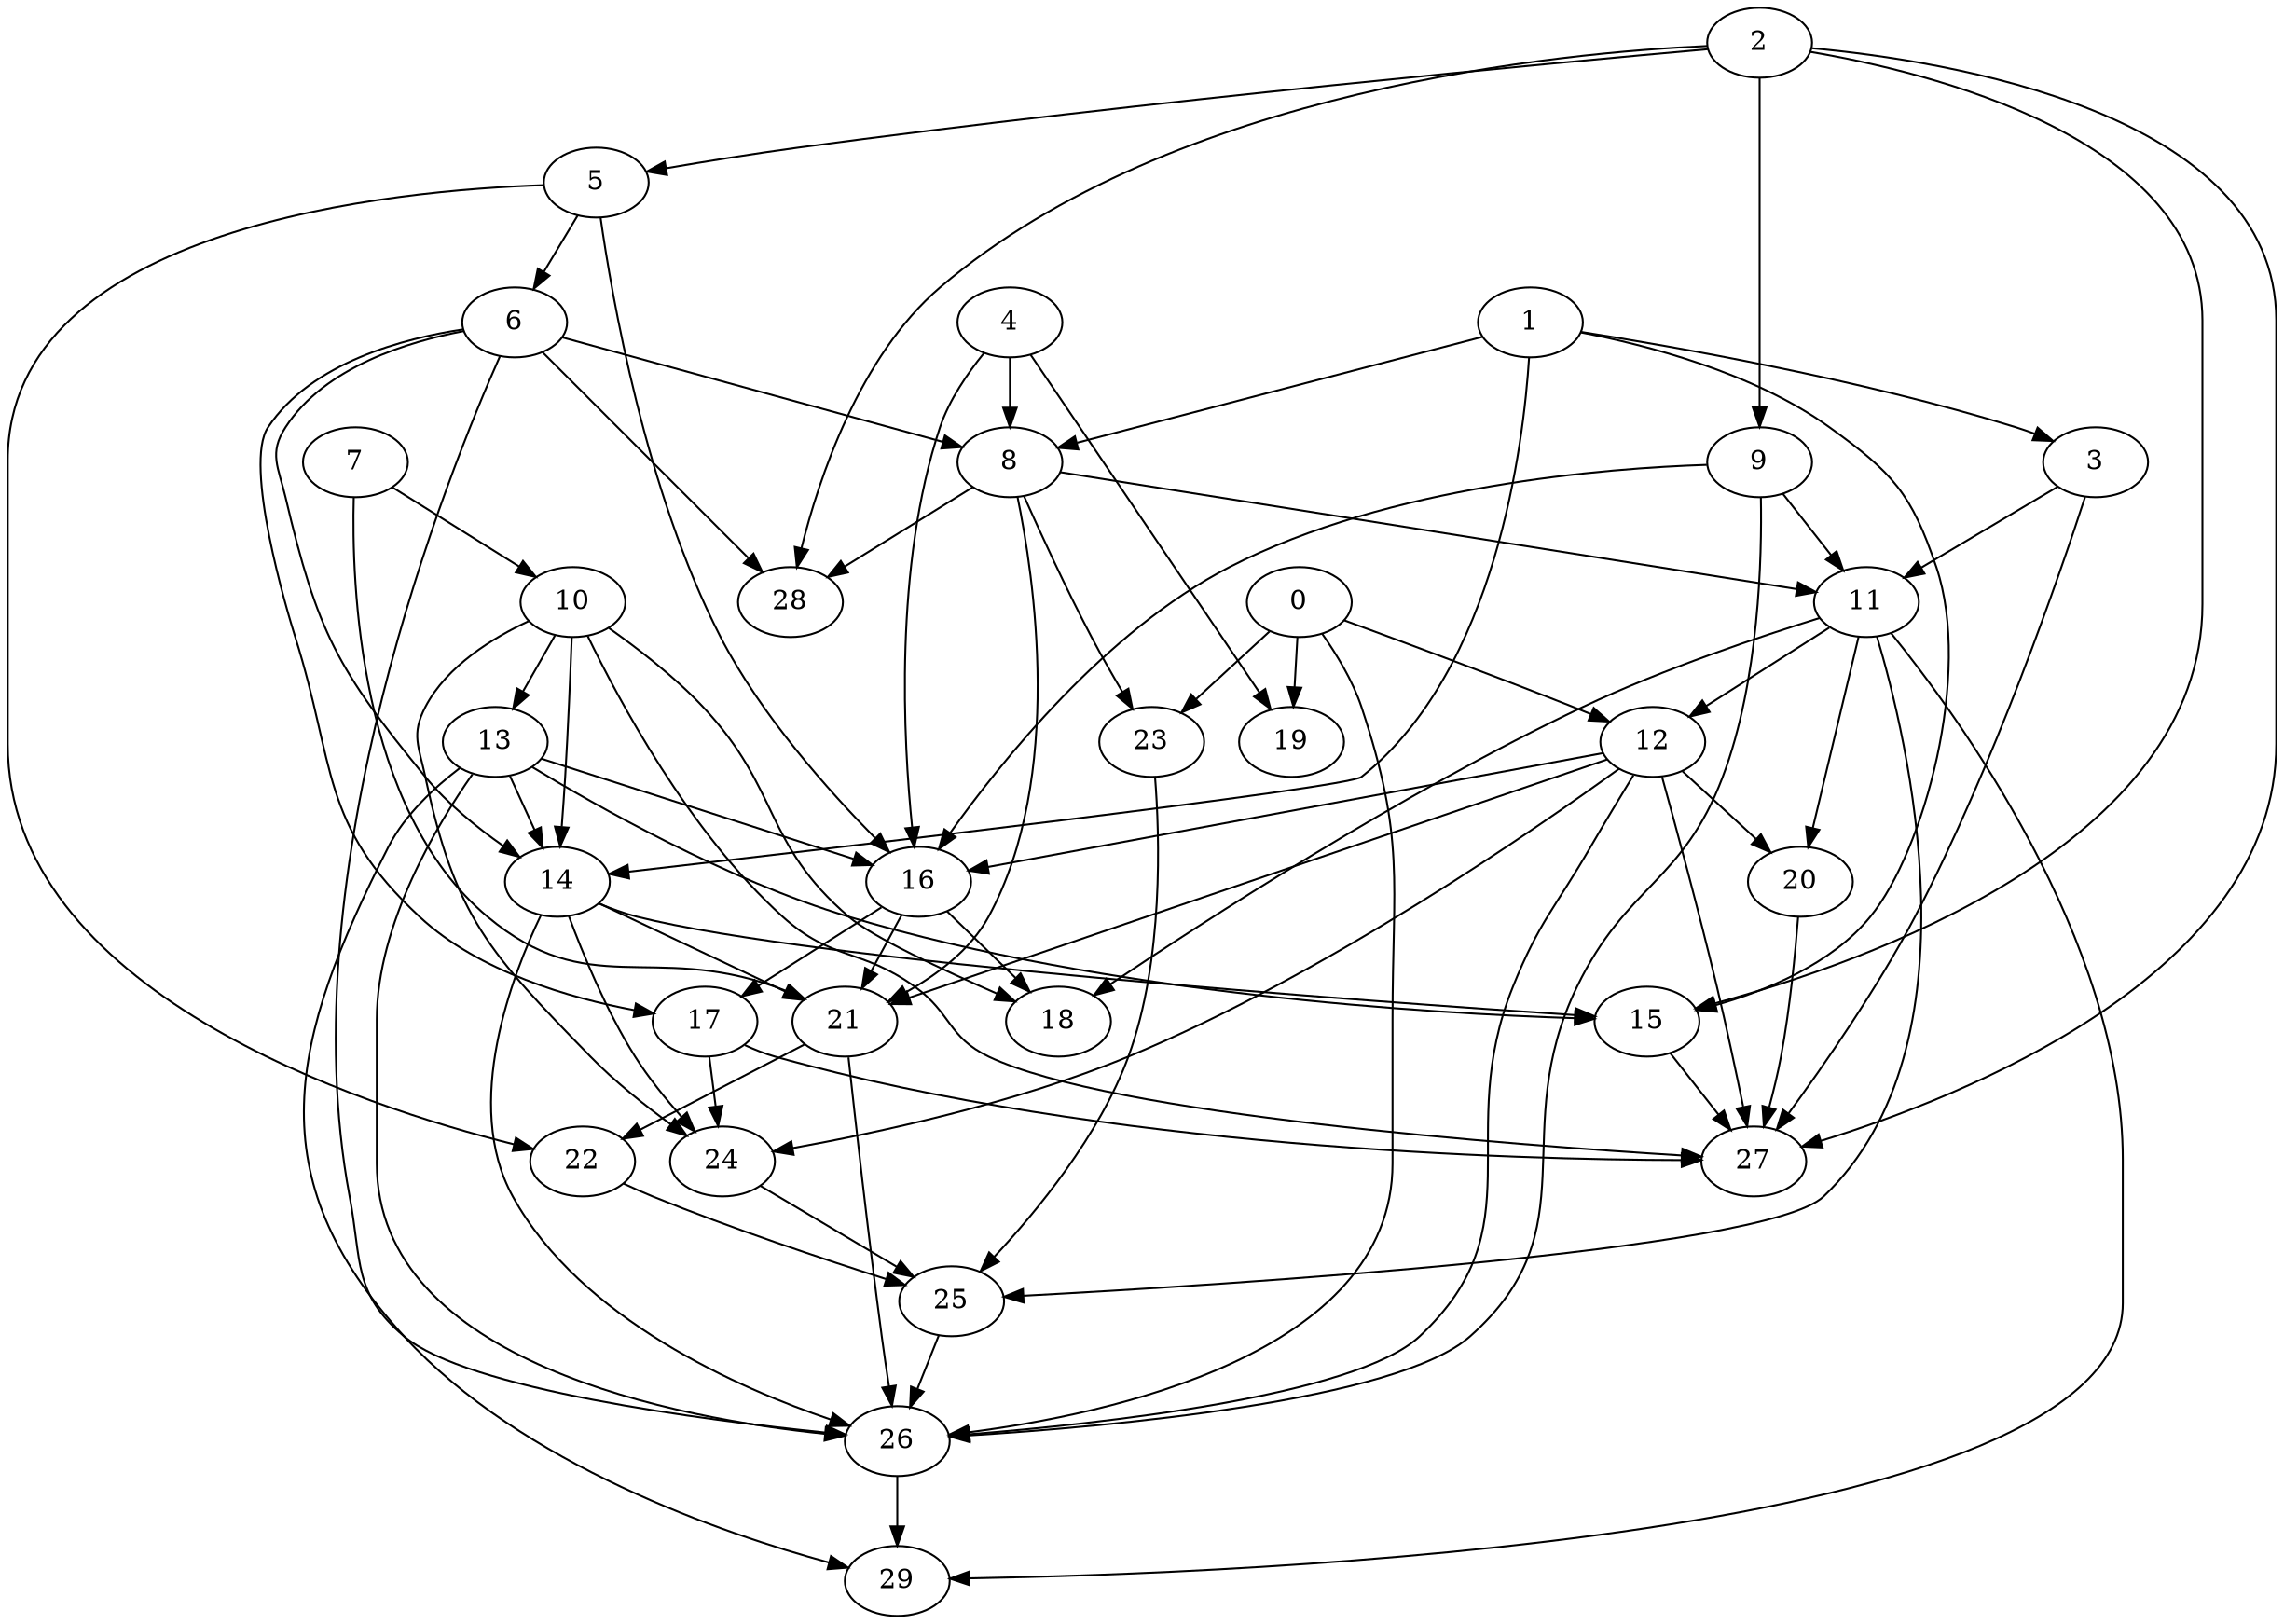 digraph "Random_Nodes_30_Density_2.47_CCR_9.98_WeightType_Random_GB_Homogeneous-2" {
2 [Weight=7];
5 [Weight=8];
4 [Weight=5];
1 [Weight=4];
7 [Weight=9];
9 [Weight=7];
6 [Weight=4];
3 [Weight=7];
8 [Weight=5];
0 [Weight=9];
10 [Weight=2];
11 [Weight=5];
13 [Weight=2];
12 [Weight=3];
14 [Weight=6];
16 [Weight=8];
21 [Weight=10];
17 [Weight=4];
23 [Weight=8];
24 [Weight=3];
22 [Weight=10];
25 [Weight=8];
20 [Weight=7];
26 [Weight=3];
15 [Weight=8];
19 [Weight=10];
18 [Weight=9];
27 [Weight=7];
28 [Weight=3];
29 [Weight=3];
12 -> 24 [Weight=16];
1 -> 3 [Weight=27];
2 -> 5 [Weight=23];
1 -> 15 [Weight=27];
9 -> 16 [Weight=20];
3 -> 11 [Weight=23];
10 -> 24 [Weight=20];
12 -> 20 [Weight=8];
23 -> 25 [Weight=35];
1 -> 8 [Weight=12];
17 -> 27 [Weight=31];
10 -> 27 [Weight=16];
5 -> 6 [Weight=27];
10 -> 14 [Weight=27];
8 -> 11 [Weight=20];
3 -> 27 [Weight=31];
15 -> 27 [Weight=20];
0 -> 26 [Weight=27];
16 -> 21 [Weight=8];
4 -> 19 [Weight=31];
0 -> 12 [Weight=35];
4 -> 8 [Weight=35];
6 -> 8 [Weight=16];
2 -> 9 [Weight=23];
26 -> 29 [Weight=39];
21 -> 22 [Weight=27];
9 -> 11 [Weight=39];
20 -> 27 [Weight=31];
7 -> 10 [Weight=31];
9 -> 26 [Weight=31];
11 -> 12 [Weight=31];
11 -> 18 [Weight=39];
14 -> 21 [Weight=39];
8 -> 21 [Weight=23];
8 -> 23 [Weight=12];
2 -> 15 [Weight=39];
13 -> 15 [Weight=8];
13 -> 26 [Weight=39];
14 -> 26 [Weight=39];
2 -> 27 [Weight=8];
12 -> 21 [Weight=23];
4 -> 16 [Weight=20];
13 -> 16 [Weight=8];
6 -> 28 [Weight=35];
0 -> 19 [Weight=8];
22 -> 25 [Weight=16];
11 -> 25 [Weight=16];
17 -> 24 [Weight=23];
5 -> 16 [Weight=23];
6 -> 14 [Weight=16];
13 -> 29 [Weight=39];
12 -> 16 [Weight=31];
12 -> 26 [Weight=27];
0 -> 23 [Weight=27];
11 -> 20 [Weight=23];
21 -> 26 [Weight=35];
24 -> 25 [Weight=27];
5 -> 22 [Weight=27];
10 -> 18 [Weight=23];
2 -> 28 [Weight=39];
14 -> 15 [Weight=8];
6 -> 26 [Weight=39];
1 -> 14 [Weight=12];
16 -> 17 [Weight=12];
12 -> 27 [Weight=20];
13 -> 14 [Weight=35];
11 -> 29 [Weight=27];
14 -> 24 [Weight=31];
10 -> 13 [Weight=8];
8 -> 28 [Weight=20];
25 -> 26 [Weight=16];
16 -> 18 [Weight=35];
6 -> 17 [Weight=27];
7 -> 21 [Weight=27];
}
